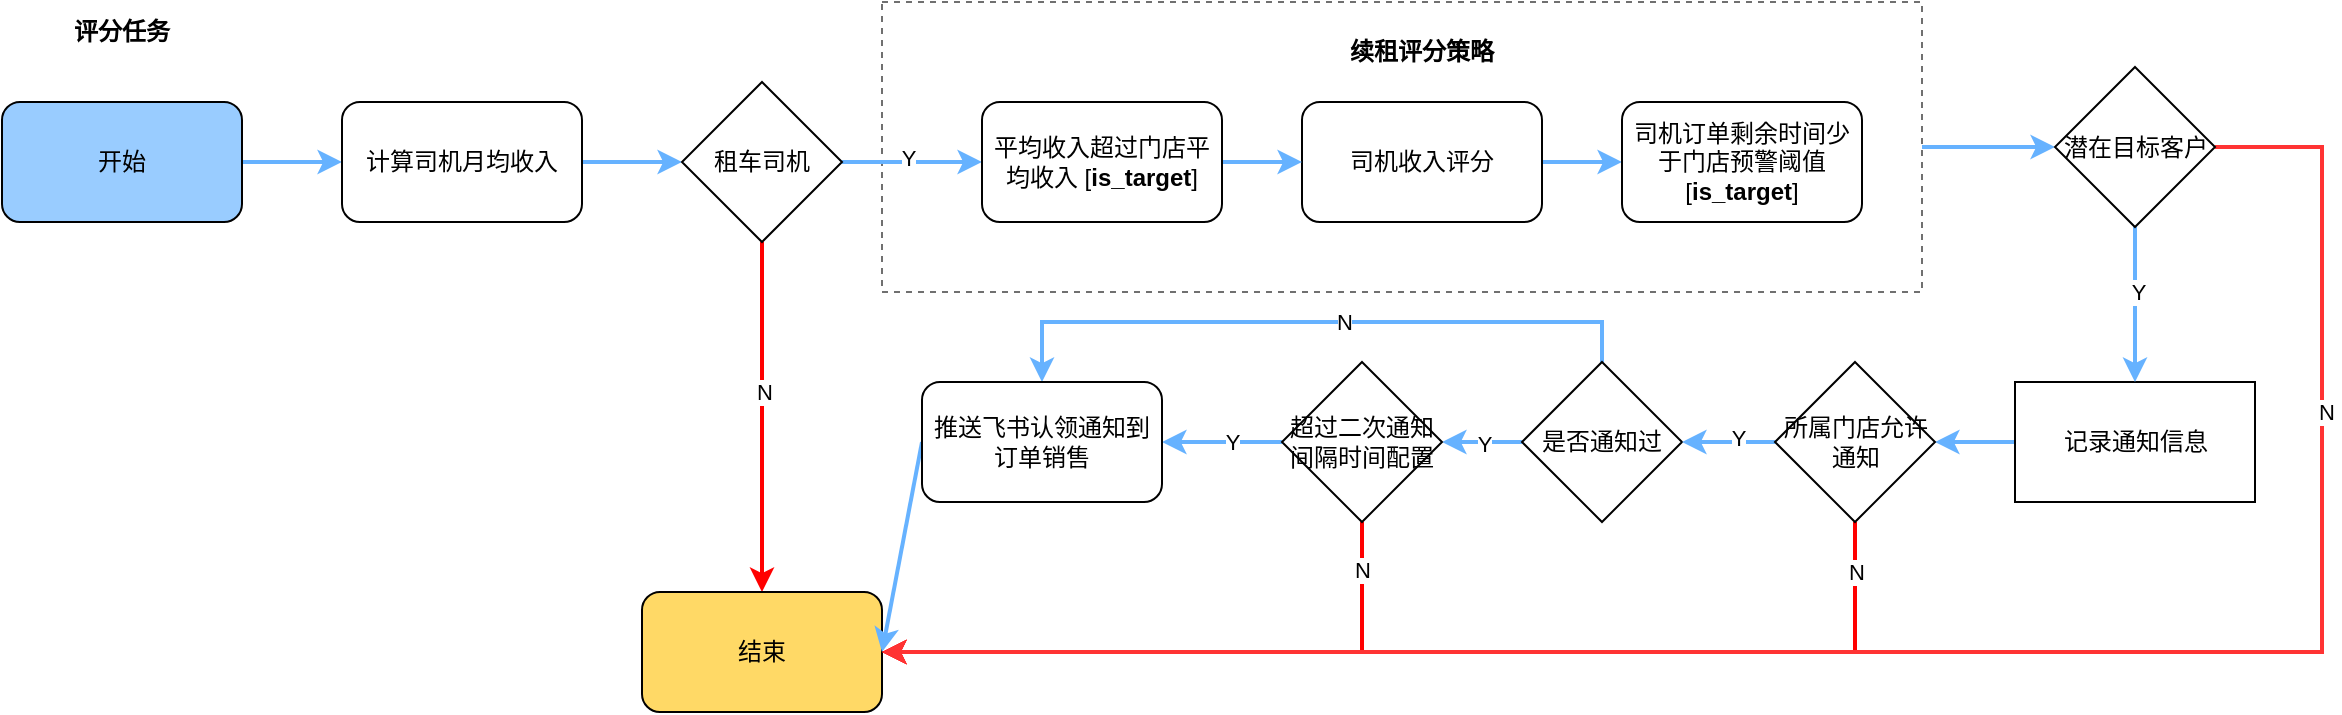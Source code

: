 <mxfile version="21.3.2" type="github">
  <diagram name="第 1 页" id="ZEQ1epqjgivnmrrteKPm">
    <mxGraphModel dx="1196" dy="1680" grid="1" gridSize="10" guides="1" tooltips="1" connect="1" arrows="1" fold="1" page="1" pageScale="1" pageWidth="827" pageHeight="1169" math="0" shadow="0">
      <root>
        <mxCell id="0" />
        <mxCell id="1" parent="0" />
        <mxCell id="9zZcai4PzShoCzLJV-Cv-55" style="edgeStyle=orthogonalEdgeStyle;rounded=0;orthogonalLoop=1;jettySize=auto;html=1;exitX=1;exitY=0.5;exitDx=0;exitDy=0;entryX=0;entryY=0.5;entryDx=0;entryDy=0;strokeColor=#66B2FF;shadow=0;strokeWidth=2;" edge="1" parent="1" source="eP8do9VqJcl40edKN2bm-20" target="9zZcai4PzShoCzLJV-Cv-54">
          <mxGeometry relative="1" as="geometry" />
        </mxCell>
        <mxCell id="eP8do9VqJcl40edKN2bm-20" value="" style="rounded=0;whiteSpace=wrap;html=1;dashed=1;strokeColor=#707070;movable=1;resizable=1;rotatable=1;deletable=1;editable=1;locked=0;connectable=1;" parent="1" vertex="1">
          <mxGeometry x="520" y="-40" width="520" height="145" as="geometry" />
        </mxCell>
        <mxCell id="eP8do9VqJcl40edKN2bm-64" style="edgeStyle=orthogonalEdgeStyle;rounded=0;orthogonalLoop=1;jettySize=auto;html=1;exitX=1;exitY=0.5;exitDx=0;exitDy=0;entryX=0;entryY=0.5;entryDx=0;entryDy=0;strokeColor=#66B2FF;shadow=0;strokeWidth=2;" parent="1" source="eP8do9VqJcl40edKN2bm-4" target="eP8do9VqJcl40edKN2bm-6" edge="1">
          <mxGeometry relative="1" as="geometry" />
        </mxCell>
        <mxCell id="eP8do9VqJcl40edKN2bm-4" value="开始" style="rounded=1;whiteSpace=wrap;html=1;fillColor=#99CCFF;" parent="1" vertex="1">
          <mxGeometry x="80" y="10" width="120" height="60" as="geometry" />
        </mxCell>
        <mxCell id="eP8do9VqJcl40edKN2bm-65" style="edgeStyle=orthogonalEdgeStyle;rounded=0;orthogonalLoop=1;jettySize=auto;html=1;exitX=1;exitY=0.5;exitDx=0;exitDy=0;entryX=0;entryY=0.5;entryDx=0;entryDy=0;strokeColor=#66B2FF;shadow=0;strokeWidth=2;" parent="1" source="eP8do9VqJcl40edKN2bm-6" target="eP8do9VqJcl40edKN2bm-12" edge="1">
          <mxGeometry relative="1" as="geometry" />
        </mxCell>
        <mxCell id="eP8do9VqJcl40edKN2bm-6" value="计算司机月均收入" style="rounded=1;whiteSpace=wrap;html=1;" parent="1" vertex="1">
          <mxGeometry x="250" y="10" width="120" height="60" as="geometry" />
        </mxCell>
        <mxCell id="eP8do9VqJcl40edKN2bm-48" style="edgeStyle=orthogonalEdgeStyle;rounded=0;orthogonalLoop=1;jettySize=auto;html=1;exitX=1;exitY=0.5;exitDx=0;exitDy=0;entryX=0;entryY=0.5;entryDx=0;entryDy=0;strokeColor=#66B2FF;shadow=0;strokeWidth=2;" parent="1" source="eP8do9VqJcl40edKN2bm-12" target="eP8do9VqJcl40edKN2bm-36" edge="1">
          <mxGeometry relative="1" as="geometry" />
        </mxCell>
        <mxCell id="9zZcai4PzShoCzLJV-Cv-2" value="Y" style="edgeLabel;html=1;align=center;verticalAlign=middle;resizable=0;points=[];" vertex="1" connectable="0" parent="eP8do9VqJcl40edKN2bm-48">
          <mxGeometry x="-0.073" y="2" relative="1" as="geometry">
            <mxPoint as="offset" />
          </mxGeometry>
        </mxCell>
        <mxCell id="9zZcai4PzShoCzLJV-Cv-33" style="edgeStyle=orthogonalEdgeStyle;rounded=0;orthogonalLoop=1;jettySize=auto;html=1;exitX=0.5;exitY=1;exitDx=0;exitDy=0;strokeColor=#FF0000;strokeWidth=2;" edge="1" parent="1" source="eP8do9VqJcl40edKN2bm-12" target="eP8do9VqJcl40edKN2bm-15">
          <mxGeometry relative="1" as="geometry" />
        </mxCell>
        <mxCell id="9zZcai4PzShoCzLJV-Cv-43" value="N" style="edgeLabel;html=1;align=center;verticalAlign=middle;resizable=0;points=[];" vertex="1" connectable="0" parent="9zZcai4PzShoCzLJV-Cv-33">
          <mxGeometry x="-0.15" y="1" relative="1" as="geometry">
            <mxPoint as="offset" />
          </mxGeometry>
        </mxCell>
        <mxCell id="eP8do9VqJcl40edKN2bm-12" value="租车司机" style="rhombus;whiteSpace=wrap;html=1;" parent="1" vertex="1">
          <mxGeometry x="420" width="80" height="80" as="geometry" />
        </mxCell>
        <mxCell id="eP8do9VqJcl40edKN2bm-15" value="结束" style="rounded=1;whiteSpace=wrap;html=1;fillColor=#FFD966;" parent="1" vertex="1">
          <mxGeometry x="400" y="255" width="120" height="60" as="geometry" />
        </mxCell>
        <mxCell id="eP8do9VqJcl40edKN2bm-22" value="&lt;b&gt;续租评分策略&lt;/b&gt;" style="text;html=1;strokeColor=none;fillColor=none;align=center;verticalAlign=middle;whiteSpace=wrap;rounded=0;movable=1;resizable=1;rotatable=1;deletable=1;editable=1;locked=0;connectable=1;" parent="1" vertex="1">
          <mxGeometry x="730" y="-30" width="120" height="30" as="geometry" />
        </mxCell>
        <mxCell id="9zZcai4PzShoCzLJV-Cv-38" style="edgeStyle=orthogonalEdgeStyle;rounded=0;orthogonalLoop=1;jettySize=auto;html=1;exitX=1;exitY=0.5;exitDx=0;exitDy=0;entryX=0;entryY=0.5;entryDx=0;entryDy=0;strokeColor=#66B2FF;shadow=0;strokeWidth=2;" edge="1" parent="1" source="eP8do9VqJcl40edKN2bm-32" target="eP8do9VqJcl40edKN2bm-37">
          <mxGeometry relative="1" as="geometry" />
        </mxCell>
        <mxCell id="eP8do9VqJcl40edKN2bm-32" value="司机收入评分" style="rounded=1;whiteSpace=wrap;html=1;" parent="1" vertex="1">
          <mxGeometry x="730" y="10" width="120" height="60" as="geometry" />
        </mxCell>
        <mxCell id="9zZcai4PzShoCzLJV-Cv-37" style="edgeStyle=orthogonalEdgeStyle;rounded=0;orthogonalLoop=1;jettySize=auto;html=1;exitX=1;exitY=0.5;exitDx=0;exitDy=0;entryX=0;entryY=0.5;entryDx=0;entryDy=0;strokeColor=#66B2FF;shadow=0;strokeWidth=2;" edge="1" parent="1" source="eP8do9VqJcl40edKN2bm-36" target="eP8do9VqJcl40edKN2bm-32">
          <mxGeometry relative="1" as="geometry" />
        </mxCell>
        <mxCell id="eP8do9VqJcl40edKN2bm-36" value="平均收入超过门店平均收入 [&lt;b&gt;is_target&lt;/b&gt;]" style="rounded=1;whiteSpace=wrap;html=1;" parent="1" vertex="1">
          <mxGeometry x="570" y="10" width="120" height="60" as="geometry" />
        </mxCell>
        <mxCell id="eP8do9VqJcl40edKN2bm-37" value="司机订单剩余时间少于门店预警阈值&lt;br&gt;[&lt;b&gt;is_target&lt;/b&gt;]" style="rounded=1;whiteSpace=wrap;html=1;" parent="1" vertex="1">
          <mxGeometry x="890" y="10" width="120" height="60" as="geometry" />
        </mxCell>
        <mxCell id="eP8do9VqJcl40edKN2bm-66" value="&lt;b&gt;评分任务&lt;/b&gt;" style="text;html=1;strokeColor=none;fillColor=none;align=center;verticalAlign=middle;whiteSpace=wrap;rounded=0;" parent="1" vertex="1">
          <mxGeometry x="110" y="-40" width="60" height="30" as="geometry" />
        </mxCell>
        <mxCell id="9zZcai4PzShoCzLJV-Cv-30" style="edgeStyle=orthogonalEdgeStyle;rounded=0;orthogonalLoop=1;jettySize=auto;html=1;exitX=0;exitY=0.5;exitDx=0;exitDy=0;strokeColor=#66B2FF;shadow=0;strokeWidth=2;" edge="1" parent="1" source="eP8do9VqJcl40edKN2bm-68" target="eP8do9VqJcl40edKN2bm-69">
          <mxGeometry relative="1" as="geometry" />
        </mxCell>
        <mxCell id="9zZcai4PzShoCzLJV-Cv-48" value="Y" style="edgeLabel;html=1;align=center;verticalAlign=middle;resizable=0;points=[];" vertex="1" connectable="0" parent="9zZcai4PzShoCzLJV-Cv-30">
          <mxGeometry x="-0.05" y="1" relative="1" as="geometry">
            <mxPoint as="offset" />
          </mxGeometry>
        </mxCell>
        <mxCell id="9zZcai4PzShoCzLJV-Cv-51" style="edgeStyle=orthogonalEdgeStyle;rounded=0;orthogonalLoop=1;jettySize=auto;html=1;exitX=0.5;exitY=0;exitDx=0;exitDy=0;entryX=0.5;entryY=0;entryDx=0;entryDy=0;strokeColor=#66B2FF;shadow=0;strokeWidth=2;" edge="1" parent="1" source="eP8do9VqJcl40edKN2bm-68" target="eP8do9VqJcl40edKN2bm-96">
          <mxGeometry relative="1" as="geometry" />
        </mxCell>
        <mxCell id="9zZcai4PzShoCzLJV-Cv-52" value="N" style="edgeLabel;html=1;align=center;verticalAlign=middle;resizable=0;points=[];" vertex="1" connectable="0" parent="9zZcai4PzShoCzLJV-Cv-51">
          <mxGeometry x="-0.077" y="-3" relative="1" as="geometry">
            <mxPoint x="3" y="3" as="offset" />
          </mxGeometry>
        </mxCell>
        <mxCell id="eP8do9VqJcl40edKN2bm-68" value="是否通知过" style="rhombus;whiteSpace=wrap;html=1;" parent="1" vertex="1">
          <mxGeometry x="840" y="140" width="80" height="80" as="geometry" />
        </mxCell>
        <mxCell id="9zZcai4PzShoCzLJV-Cv-31" style="edgeStyle=orthogonalEdgeStyle;rounded=0;orthogonalLoop=1;jettySize=auto;html=1;exitX=0;exitY=0.5;exitDx=0;exitDy=0;entryX=1;entryY=0.5;entryDx=0;entryDy=0;strokeColor=#66B2FF;shadow=0;strokeWidth=2;" edge="1" parent="1" source="eP8do9VqJcl40edKN2bm-69" target="eP8do9VqJcl40edKN2bm-96">
          <mxGeometry relative="1" as="geometry" />
        </mxCell>
        <mxCell id="9zZcai4PzShoCzLJV-Cv-49" value="Y" style="edgeLabel;html=1;align=center;verticalAlign=middle;resizable=0;points=[];" vertex="1" connectable="0" parent="9zZcai4PzShoCzLJV-Cv-31">
          <mxGeometry x="-0.15" y="4" relative="1" as="geometry">
            <mxPoint y="-4" as="offset" />
          </mxGeometry>
        </mxCell>
        <mxCell id="9zZcai4PzShoCzLJV-Cv-34" style="edgeStyle=orthogonalEdgeStyle;rounded=0;orthogonalLoop=1;jettySize=auto;html=1;exitX=0.5;exitY=1;exitDx=0;exitDy=0;entryX=1;entryY=0.5;entryDx=0;entryDy=0;strokeColor=#FF0000;strokeWidth=2;" edge="1" parent="1" source="eP8do9VqJcl40edKN2bm-69" target="eP8do9VqJcl40edKN2bm-15">
          <mxGeometry relative="1" as="geometry" />
        </mxCell>
        <mxCell id="9zZcai4PzShoCzLJV-Cv-44" value="N" style="edgeLabel;html=1;align=center;verticalAlign=middle;resizable=0;points=[];" vertex="1" connectable="0" parent="9zZcai4PzShoCzLJV-Cv-34">
          <mxGeometry x="-0.797" y="2" relative="1" as="geometry">
            <mxPoint x="-2" y="-7" as="offset" />
          </mxGeometry>
        </mxCell>
        <mxCell id="eP8do9VqJcl40edKN2bm-69" value="超过二次通知间隔时间配置" style="rhombus;whiteSpace=wrap;html=1;" parent="1" vertex="1">
          <mxGeometry x="720" y="140" width="80" height="80" as="geometry" />
        </mxCell>
        <mxCell id="9zZcai4PzShoCzLJV-Cv-32" style="rounded=0;orthogonalLoop=1;jettySize=auto;html=1;exitX=0;exitY=0.5;exitDx=0;exitDy=0;entryX=1;entryY=0.5;entryDx=0;entryDy=0;strokeColor=#66B2FF;shadow=0;strokeWidth=2;" edge="1" parent="1" source="eP8do9VqJcl40edKN2bm-96" target="eP8do9VqJcl40edKN2bm-15">
          <mxGeometry relative="1" as="geometry" />
        </mxCell>
        <mxCell id="eP8do9VqJcl40edKN2bm-96" value="推送飞书认领通知到订单销售" style="rounded=1;whiteSpace=wrap;html=1;" parent="1" vertex="1">
          <mxGeometry x="540" y="150" width="120" height="60" as="geometry" />
        </mxCell>
        <mxCell id="9zZcai4PzShoCzLJV-Cv-25" style="edgeStyle=orthogonalEdgeStyle;rounded=0;orthogonalLoop=1;jettySize=auto;html=1;exitX=0;exitY=0.5;exitDx=0;exitDy=0;entryX=1;entryY=0.5;entryDx=0;entryDy=0;strokeColor=#66B2FF;shadow=0;strokeWidth=2;" edge="1" parent="1" source="9zZcai4PzShoCzLJV-Cv-3" target="9zZcai4PzShoCzLJV-Cv-6">
          <mxGeometry relative="1" as="geometry" />
        </mxCell>
        <mxCell id="9zZcai4PzShoCzLJV-Cv-3" value="记录通知信息" style="whiteSpace=wrap;html=1;" vertex="1" parent="1">
          <mxGeometry x="1086.5" y="150" width="120" height="60" as="geometry" />
        </mxCell>
        <mxCell id="9zZcai4PzShoCzLJV-Cv-27" style="edgeStyle=orthogonalEdgeStyle;rounded=0;orthogonalLoop=1;jettySize=auto;html=1;exitX=0;exitY=0.5;exitDx=0;exitDy=0;entryX=1;entryY=0.5;entryDx=0;entryDy=0;strokeColor=#66B2FF;shadow=0;strokeWidth=2;" edge="1" parent="1" source="9zZcai4PzShoCzLJV-Cv-6" target="eP8do9VqJcl40edKN2bm-68">
          <mxGeometry relative="1" as="geometry" />
        </mxCell>
        <mxCell id="9zZcai4PzShoCzLJV-Cv-47" value="Y" style="edgeLabel;html=1;align=center;verticalAlign=middle;resizable=0;points=[];" vertex="1" connectable="0" parent="9zZcai4PzShoCzLJV-Cv-27">
          <mxGeometry x="-0.205" y="-2" relative="1" as="geometry">
            <mxPoint as="offset" />
          </mxGeometry>
        </mxCell>
        <mxCell id="9zZcai4PzShoCzLJV-Cv-36" style="edgeStyle=orthogonalEdgeStyle;rounded=0;orthogonalLoop=1;jettySize=auto;html=1;exitX=0.5;exitY=1;exitDx=0;exitDy=0;entryX=1;entryY=0.5;entryDx=0;entryDy=0;strokeColor=#FF0000;strokeWidth=2;" edge="1" parent="1" source="9zZcai4PzShoCzLJV-Cv-6" target="eP8do9VqJcl40edKN2bm-15">
          <mxGeometry relative="1" as="geometry" />
        </mxCell>
        <mxCell id="9zZcai4PzShoCzLJV-Cv-46" value="N" style="edgeLabel;html=1;align=center;verticalAlign=middle;resizable=0;points=[];" vertex="1" connectable="0" parent="9zZcai4PzShoCzLJV-Cv-36">
          <mxGeometry x="-0.884" y="4" relative="1" as="geometry">
            <mxPoint x="-4" y="-7" as="offset" />
          </mxGeometry>
        </mxCell>
        <mxCell id="9zZcai4PzShoCzLJV-Cv-6" value="所属门店允许通知" style="rhombus;whiteSpace=wrap;html=1;" vertex="1" parent="1">
          <mxGeometry x="966.5" y="140" width="80" height="80" as="geometry" />
        </mxCell>
        <mxCell id="9zZcai4PzShoCzLJV-Cv-56" style="edgeStyle=orthogonalEdgeStyle;rounded=0;orthogonalLoop=1;jettySize=auto;html=1;exitX=0.5;exitY=1;exitDx=0;exitDy=0;entryX=0.5;entryY=0;entryDx=0;entryDy=0;strokeColor=#66B2FF;strokeWidth=2;" edge="1" parent="1" source="9zZcai4PzShoCzLJV-Cv-54" target="9zZcai4PzShoCzLJV-Cv-3">
          <mxGeometry relative="1" as="geometry" />
        </mxCell>
        <mxCell id="9zZcai4PzShoCzLJV-Cv-59" value="Y" style="edgeLabel;html=1;align=center;verticalAlign=middle;resizable=0;points=[];" vertex="1" connectable="0" parent="9zZcai4PzShoCzLJV-Cv-56">
          <mxGeometry x="-0.187" y="1" relative="1" as="geometry">
            <mxPoint y="1" as="offset" />
          </mxGeometry>
        </mxCell>
        <mxCell id="9zZcai4PzShoCzLJV-Cv-57" style="edgeStyle=orthogonalEdgeStyle;rounded=0;orthogonalLoop=1;jettySize=auto;html=1;exitX=1;exitY=0.5;exitDx=0;exitDy=0;entryX=1;entryY=0.5;entryDx=0;entryDy=0;strokeColor=#FF3333;strokeWidth=2;" edge="1" parent="1" source="9zZcai4PzShoCzLJV-Cv-54" target="eP8do9VqJcl40edKN2bm-15">
          <mxGeometry relative="1" as="geometry">
            <Array as="points">
              <mxPoint x="1240" y="33" />
              <mxPoint x="1240" y="285" />
            </Array>
          </mxGeometry>
        </mxCell>
        <mxCell id="9zZcai4PzShoCzLJV-Cv-58" value="N" style="edgeLabel;html=1;align=center;verticalAlign=middle;resizable=0;points=[];" vertex="1" connectable="0" parent="9zZcai4PzShoCzLJV-Cv-57">
          <mxGeometry x="-0.637" y="2" relative="1" as="geometry">
            <mxPoint as="offset" />
          </mxGeometry>
        </mxCell>
        <mxCell id="9zZcai4PzShoCzLJV-Cv-54" value="潜在目标客户" style="rhombus;whiteSpace=wrap;html=1;" vertex="1" parent="1">
          <mxGeometry x="1106.5" y="-7.5" width="80" height="80" as="geometry" />
        </mxCell>
      </root>
    </mxGraphModel>
  </diagram>
</mxfile>
